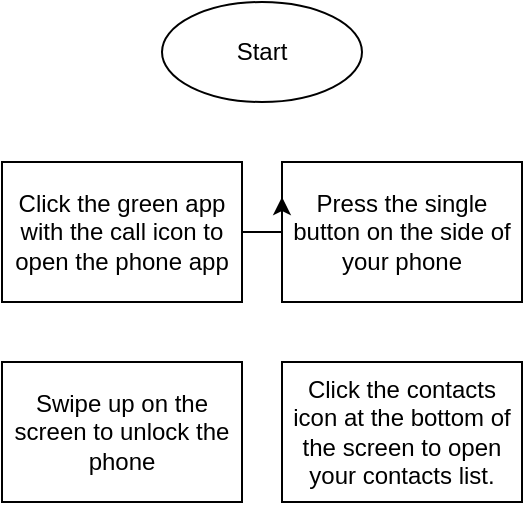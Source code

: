 <mxfile version="21.8.2" type="github">
  <diagram id="C5RBs43oDa-KdzZeNtuy" name="Page-1">
    <mxGraphModel dx="472" dy="748" grid="1" gridSize="10" guides="1" tooltips="1" connect="1" arrows="1" fold="1" page="1" pageScale="1" pageWidth="827" pageHeight="1169" math="0" shadow="0">
      <root>
        <mxCell id="WIyWlLk6GJQsqaUBKTNV-0" />
        <mxCell id="WIyWlLk6GJQsqaUBKTNV-1" parent="WIyWlLk6GJQsqaUBKTNV-0" />
        <mxCell id="uv3L98fxsqEVN62rpJYD-0" value="Start" style="ellipse;whiteSpace=wrap;html=1;" vertex="1" parent="WIyWlLk6GJQsqaUBKTNV-1">
          <mxGeometry x="180" y="90" width="100" height="50" as="geometry" />
        </mxCell>
        <mxCell id="uv3L98fxsqEVN62rpJYD-2" value="Press the single button on the side of your phone" style="rounded=0;whiteSpace=wrap;html=1;" vertex="1" parent="WIyWlLk6GJQsqaUBKTNV-1">
          <mxGeometry x="240" y="170" width="120" height="70" as="geometry" />
        </mxCell>
        <mxCell id="uv3L98fxsqEVN62rpJYD-5" value="Swipe up on the screen to unlock the phone" style="rounded=0;whiteSpace=wrap;html=1;direction=south;" vertex="1" parent="WIyWlLk6GJQsqaUBKTNV-1">
          <mxGeometry x="100" y="270" width="120" height="70" as="geometry" />
        </mxCell>
        <mxCell id="uv3L98fxsqEVN62rpJYD-17" style="edgeStyle=orthogonalEdgeStyle;rounded=0;orthogonalLoop=1;jettySize=auto;html=1;entryX=0;entryY=0.25;entryDx=0;entryDy=0;" edge="1" parent="WIyWlLk6GJQsqaUBKTNV-1" source="uv3L98fxsqEVN62rpJYD-12" target="uv3L98fxsqEVN62rpJYD-2">
          <mxGeometry relative="1" as="geometry" />
        </mxCell>
        <mxCell id="uv3L98fxsqEVN62rpJYD-12" value="Click the green app with the call icon to open the phone app" style="rounded=0;whiteSpace=wrap;html=1;" vertex="1" parent="WIyWlLk6GJQsqaUBKTNV-1">
          <mxGeometry x="100" y="170" width="120" height="70" as="geometry" />
        </mxCell>
        <mxCell id="uv3L98fxsqEVN62rpJYD-14" value="Click the contacts icon at the bottom of the screen to open your contacts list." style="rounded=0;whiteSpace=wrap;html=1;" vertex="1" parent="WIyWlLk6GJQsqaUBKTNV-1">
          <mxGeometry x="240" y="270" width="120" height="70" as="geometry" />
        </mxCell>
      </root>
    </mxGraphModel>
  </diagram>
</mxfile>
